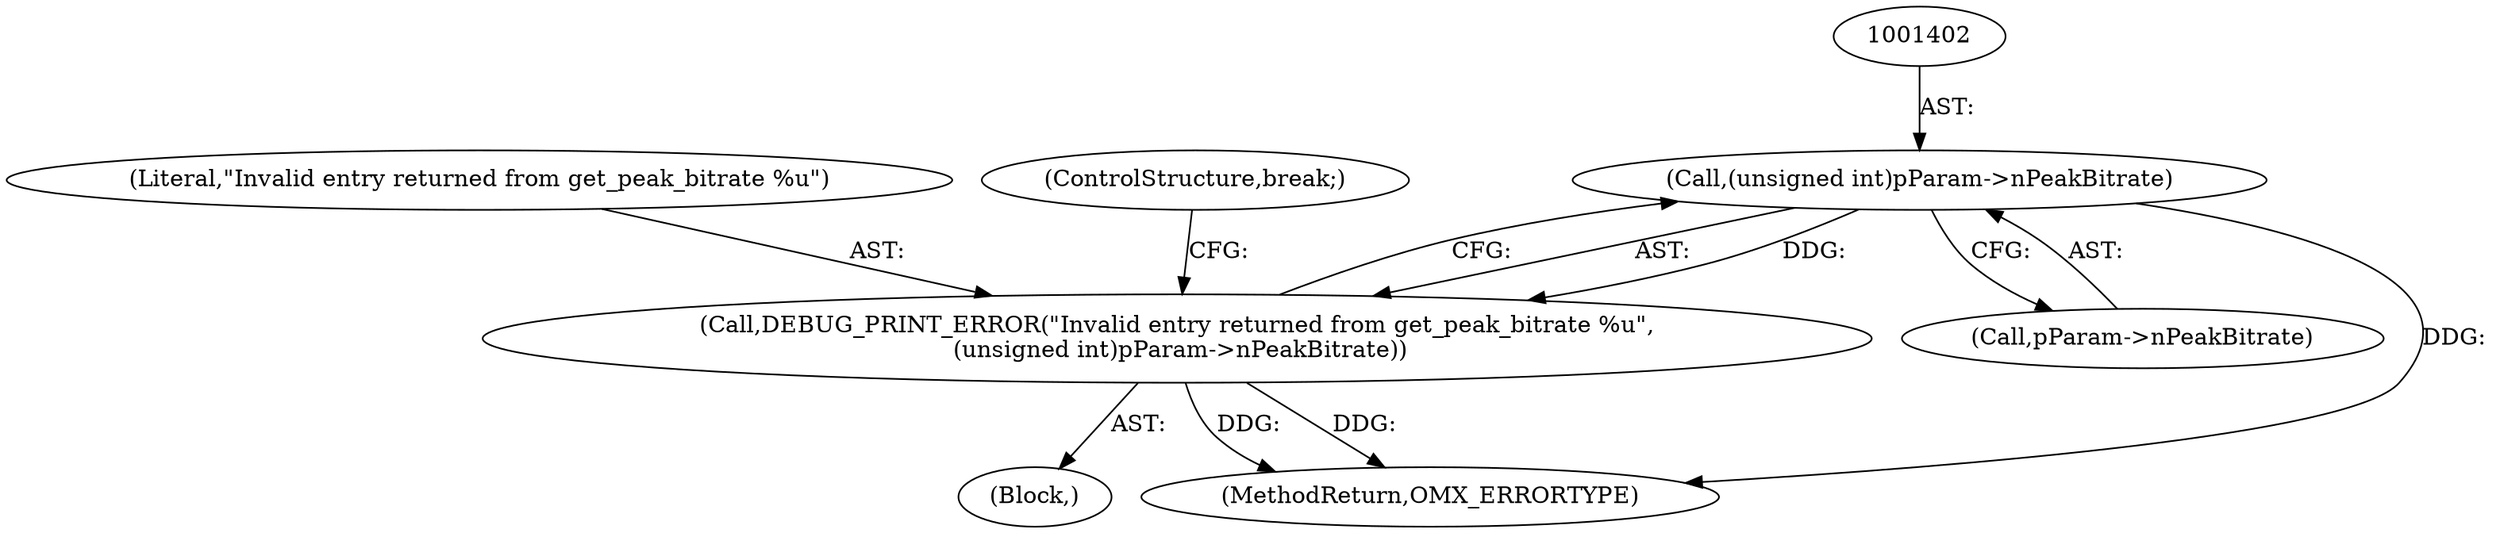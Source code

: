 digraph "0_Android_560ccdb509a7b86186fac0fce1b25bd9a3e6a6e8_5@pointer" {
"1001401" [label="(Call,(unsigned int)pParam->nPeakBitrate)"];
"1001399" [label="(Call,DEBUG_PRINT_ERROR(\"Invalid entry returned from get_peak_bitrate %u\",\n (unsigned int)pParam->nPeakBitrate))"];
"1001401" [label="(Call,(unsigned int)pParam->nPeakBitrate)"];
"1001400" [label="(Literal,\"Invalid entry returned from get_peak_bitrate %u\")"];
"1001403" [label="(Call,pParam->nPeakBitrate)"];
"1001399" [label="(Call,DEBUG_PRINT_ERROR(\"Invalid entry returned from get_peak_bitrate %u\",\n (unsigned int)pParam->nPeakBitrate))"];
"1001444" [label="(MethodReturn,OMX_ERRORTYPE)"];
"1001398" [label="(Block,)"];
"1001413" [label="(ControlStructure,break;)"];
"1001401" -> "1001399"  [label="AST: "];
"1001401" -> "1001403"  [label="CFG: "];
"1001402" -> "1001401"  [label="AST: "];
"1001403" -> "1001401"  [label="AST: "];
"1001399" -> "1001401"  [label="CFG: "];
"1001401" -> "1001444"  [label="DDG: "];
"1001401" -> "1001399"  [label="DDG: "];
"1001399" -> "1001398"  [label="AST: "];
"1001400" -> "1001399"  [label="AST: "];
"1001413" -> "1001399"  [label="CFG: "];
"1001399" -> "1001444"  [label="DDG: "];
"1001399" -> "1001444"  [label="DDG: "];
}
